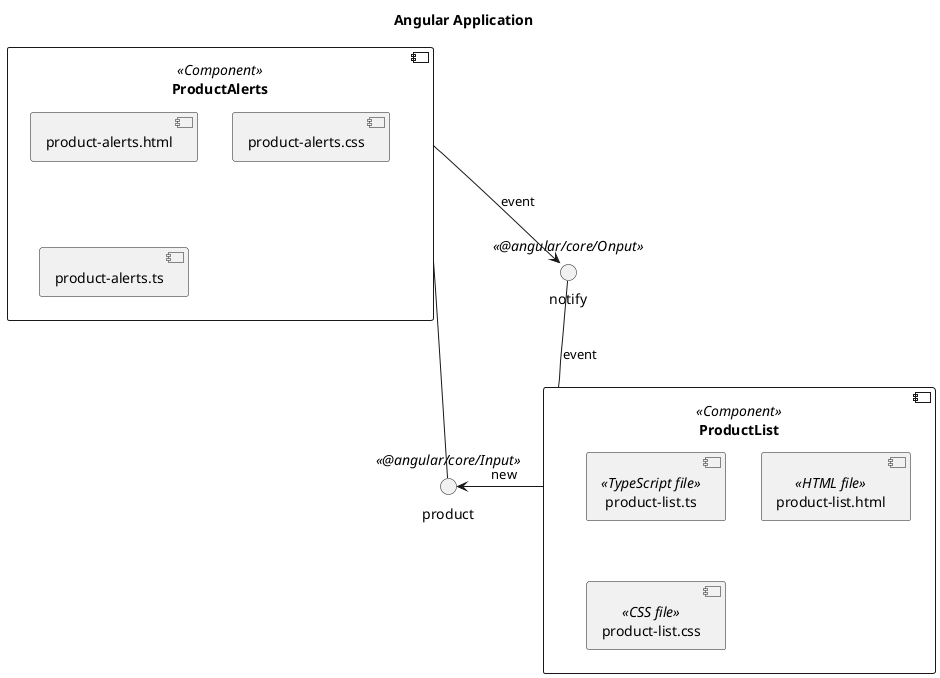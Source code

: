 @startuml

title Angular Application

component ProductList <<Component>> as PL {
	component "product-list.ts" <<TypeScript file>> as pl.class
	[product-list.html] <<HTML file>> as pl.template
	[product-list.css] <<CSS file>> as pl.style
}

component ProductAlerts <<Component>> as PAC {
	[product-alerts.html] as pac.template
	[product-alerts.css] as pac.style
	[product-alerts.ts] as pac.class
}


interface product <<@angular/core/Input>>
PAC - product
interface notify <<@angular/core/Onput>>
PAC --> notify <<@Output>> : event

PL -> product: new
notify -- PL: event

@enduml
